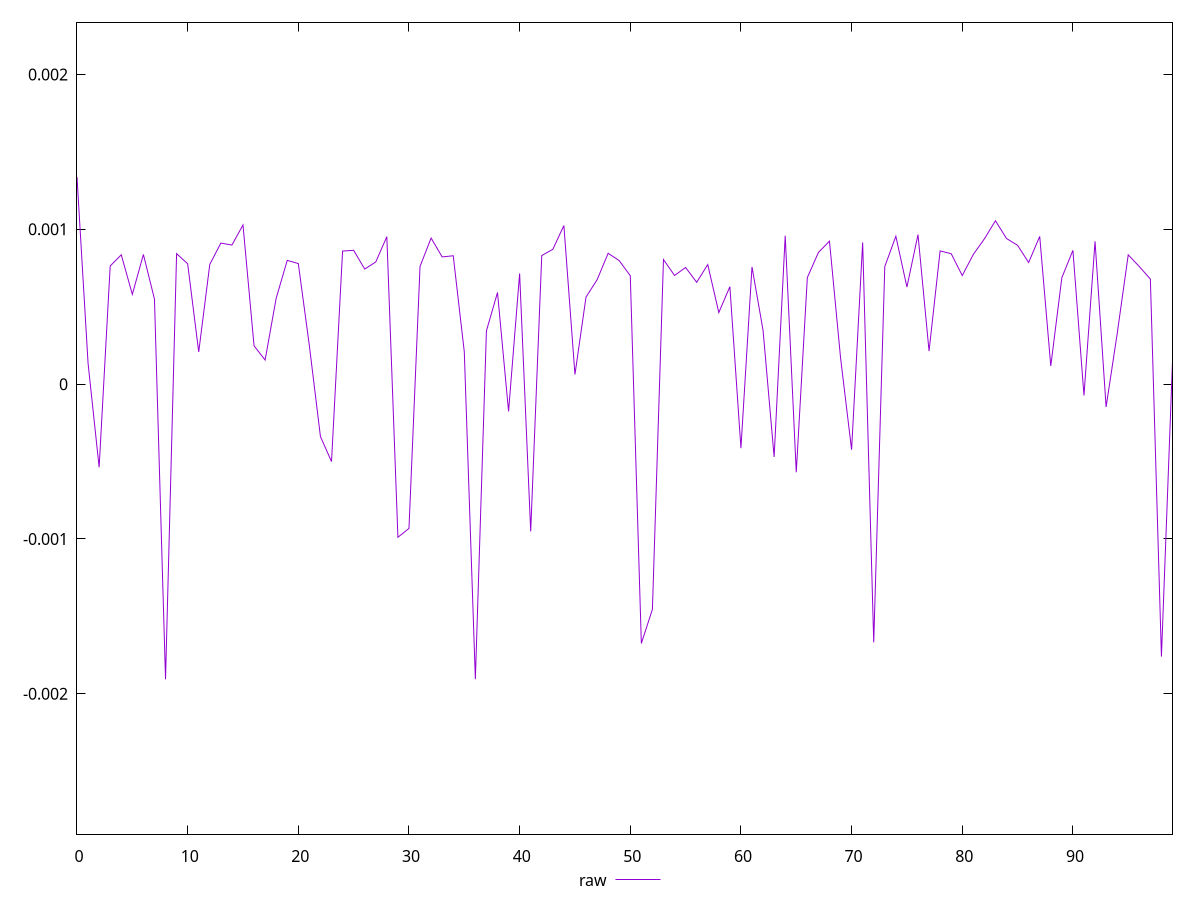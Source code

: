 reset

$raw <<EOF
0 0.001337243279536006
1 0.00013455733896619582
2 -0.0005369956349842886
3 0.0007631650768183673
4 0.0008354149625039054
5 0.0005797388230050993
6 0.0008375291604426127
7 0.0005495301041408274
8 -0.001906682946458882
9 0.0008430112996064109
10 0.0007774840332338218
11 0.0002078621617234877
12 0.0007733590962146597
13 0.0009109404884951988
14 0.0008986173729287006
15 0.001028109226993934
16 0.0002475739851599601
17 0.00015566672220225785
18 0.0005550446344929405
19 0.0007995256426619358
20 0.0007787080875107322
21 0.00024736388933616624
22 -0.0003387668465446803
23 -0.0005002589537610403
24 0.000859598495047803
25 0.0008643394842571872
26 0.0007433882388496738
27 0.0007891900541367625
28 0.0009525733485107157
29 -0.0009889989427656703
30 -0.0009320851636112181
31 0.0007608469044544763
32 0.000943463311051157
33 0.0008217494648660173
34 0.0008292447032969774
35 0.00020818468044209726
36 -0.00190621781825831
37 0.0003445770439984341
38 0.0005917996957140292
39 -0.00017609469858750892
40 0.0007146246839978221
41 -0.0009510103358878585
42 0.0008304695125176176
43 0.00087077351319087
44 0.0010241320240609365
45 0.00006238734325486606
46 0.0005625969047527657
47 0.0006740217993262854
48 0.0008451556757511913
49 0.000797858292165704
50 0.0007002328632316479
51 -0.0016747377950680875
52 -0.0014548502269188135
53 0.0008047174100038912
54 0.0007020047520870431
55 0.0007534416936216981
56 0.0006577214089443506
57 0.000772295360495806
58 0.00046238015176448545
59 0.0006295294620921599
60 -0.0004134579849455422
61 0.0007570149485322308
62 0.00034692574264992283
63 -0.00047018449663930874
64 0.0009586839506539712
65 -0.0005693490892686115
66 0.0006880549923263313
67 0.000850332071746196
68 0.0009237054664284705
69 0.00017209163492936107
70 -0.0004235240744610458
71 0.0009150895140265958
72 -0.0016677775947874784
73 0.0007599703541266878
74 0.000955128165939878
75 0.0006272373993325753
76 0.0009659756233100836
77 0.00021327546802289986
78 0.0008605262553240567
79 0.0008424315779191116
80 0.0007015295935448751
81 0.0008378532326366428
82 0.0009382718140854395
83 0.0010554381237771527
84 0.0009404824639826614
85 0.0008967450808396782
86 0.000785659984898801
87 0.0009541681223642351
88 0.00011696480791811292
89 0.0006874178989218049
90 0.0008643236318215508
91 -0.00007333969551650416
92 0.0009221294521023271
93 -0.00014745478515443278
94 0.0003252434964152895
95 0.0008349857104947344
96 0.00075935371390079
97 0.0006788334768041693
98 -0.0017593064034539141
99 0.00014543222961648227
EOF

set key outside below
set xrange [0:99]
set yrange [-0.002906682946458882:0.002337243279536006]
set trange [-0.002906682946458882:0.002337243279536006]
set terminal svg size 640, 500 enhanced background rgb 'white'
set output "reports/report_00031_2021-02-24T23-18-18.084Z/meta/pScore-difference/samples/card/raw/values.svg"

plot $raw title "raw" with line

reset
